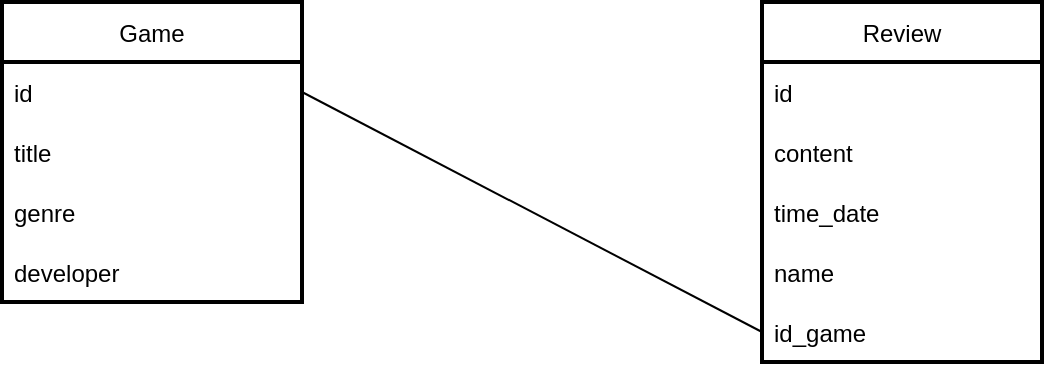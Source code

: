 <mxfile version="17.4.0" type="github">
  <diagram id="lfXGky_rXkB01Cy4zdHX" name="Page-1">
    <mxGraphModel dx="2062" dy="1146" grid="1" gridSize="10" guides="1" tooltips="1" connect="1" arrows="1" fold="1" page="1" pageScale="1" pageWidth="827" pageHeight="1169" math="0" shadow="0">
      <root>
        <mxCell id="0" />
        <mxCell id="1" parent="0" />
        <mxCell id="aDsH9KDq9VCeKQjCKYnM-30" value="Game" style="swimlane;fontStyle=0;childLayout=stackLayout;horizontal=1;startSize=30;horizontalStack=0;resizeParent=1;resizeParentMax=0;resizeLast=0;collapsible=1;marginBottom=0;strokeWidth=2;perimeterSpacing=0;" vertex="1" parent="1">
          <mxGeometry x="60" y="260" width="150" height="150" as="geometry" />
        </mxCell>
        <mxCell id="aDsH9KDq9VCeKQjCKYnM-31" value="id" style="text;strokeColor=none;fillColor=none;align=left;verticalAlign=middle;spacingLeft=4;spacingRight=4;overflow=hidden;points=[[0,0.5],[1,0.5]];portConstraint=eastwest;rotatable=0;" vertex="1" parent="aDsH9KDq9VCeKQjCKYnM-30">
          <mxGeometry y="30" width="150" height="30" as="geometry" />
        </mxCell>
        <mxCell id="aDsH9KDq9VCeKQjCKYnM-32" value="title" style="text;strokeColor=none;fillColor=none;align=left;verticalAlign=middle;spacingLeft=4;spacingRight=4;overflow=hidden;points=[[0,0.5],[1,0.5]];portConstraint=eastwest;rotatable=0;" vertex="1" parent="aDsH9KDq9VCeKQjCKYnM-30">
          <mxGeometry y="60" width="150" height="30" as="geometry" />
        </mxCell>
        <mxCell id="aDsH9KDq9VCeKQjCKYnM-33" value="genre" style="text;strokeColor=none;fillColor=none;align=left;verticalAlign=middle;spacingLeft=4;spacingRight=4;overflow=hidden;points=[[0,0.5],[1,0.5]];portConstraint=eastwest;rotatable=0;" vertex="1" parent="aDsH9KDq9VCeKQjCKYnM-30">
          <mxGeometry y="90" width="150" height="30" as="geometry" />
        </mxCell>
        <mxCell id="aDsH9KDq9VCeKQjCKYnM-41" value="developer" style="text;strokeColor=none;fillColor=none;align=left;verticalAlign=middle;spacingLeft=4;spacingRight=4;overflow=hidden;points=[[0,0.5],[1,0.5]];portConstraint=eastwest;rotatable=0;" vertex="1" parent="aDsH9KDq9VCeKQjCKYnM-30">
          <mxGeometry y="120" width="150" height="30" as="geometry" />
        </mxCell>
        <mxCell id="aDsH9KDq9VCeKQjCKYnM-34" value="Review" style="swimlane;fontStyle=0;childLayout=stackLayout;horizontal=1;startSize=30;horizontalStack=0;resizeParent=1;resizeParentMax=0;resizeLast=0;collapsible=1;marginBottom=0;strokeWidth=2;" vertex="1" parent="1">
          <mxGeometry x="440" y="260" width="140" height="180" as="geometry">
            <mxRectangle x="440" y="260" width="70" height="30" as="alternateBounds" />
          </mxGeometry>
        </mxCell>
        <mxCell id="aDsH9KDq9VCeKQjCKYnM-35" value="id" style="text;strokeColor=none;fillColor=none;align=left;verticalAlign=middle;spacingLeft=4;spacingRight=4;overflow=hidden;points=[[0,0.5],[1,0.5]];portConstraint=eastwest;rotatable=0;" vertex="1" parent="aDsH9KDq9VCeKQjCKYnM-34">
          <mxGeometry y="30" width="140" height="30" as="geometry" />
        </mxCell>
        <mxCell id="aDsH9KDq9VCeKQjCKYnM-36" value="content" style="text;strokeColor=none;fillColor=none;align=left;verticalAlign=middle;spacingLeft=4;spacingRight=4;overflow=hidden;points=[[0,0.5],[1,0.5]];portConstraint=eastwest;rotatable=0;" vertex="1" parent="aDsH9KDq9VCeKQjCKYnM-34">
          <mxGeometry y="60" width="140" height="30" as="geometry" />
        </mxCell>
        <mxCell id="aDsH9KDq9VCeKQjCKYnM-37" value="time_date" style="text;strokeColor=none;fillColor=none;align=left;verticalAlign=middle;spacingLeft=4;spacingRight=4;overflow=hidden;points=[[0,0.5],[1,0.5]];portConstraint=eastwest;rotatable=0;" vertex="1" parent="aDsH9KDq9VCeKQjCKYnM-34">
          <mxGeometry y="90" width="140" height="30" as="geometry" />
        </mxCell>
        <mxCell id="aDsH9KDq9VCeKQjCKYnM-39" value="name" style="text;strokeColor=none;fillColor=none;align=left;verticalAlign=middle;spacingLeft=4;spacingRight=4;overflow=hidden;points=[[0,0.5],[1,0.5]];portConstraint=eastwest;rotatable=0;" vertex="1" parent="aDsH9KDq9VCeKQjCKYnM-34">
          <mxGeometry y="120" width="140" height="30" as="geometry" />
        </mxCell>
        <mxCell id="aDsH9KDq9VCeKQjCKYnM-40" value="id_game" style="text;strokeColor=none;fillColor=none;align=left;verticalAlign=middle;spacingLeft=4;spacingRight=4;overflow=hidden;points=[[0,0.5],[1,0.5]];portConstraint=eastwest;rotatable=0;" vertex="1" parent="aDsH9KDq9VCeKQjCKYnM-34">
          <mxGeometry y="150" width="140" height="30" as="geometry" />
        </mxCell>
        <mxCell id="aDsH9KDq9VCeKQjCKYnM-43" value="" style="endArrow=none;html=1;rounded=0;exitX=1;exitY=0.5;exitDx=0;exitDy=0;entryX=0;entryY=0.5;entryDx=0;entryDy=0;" edge="1" parent="1" source="aDsH9KDq9VCeKQjCKYnM-31" target="aDsH9KDq9VCeKQjCKYnM-40">
          <mxGeometry width="50" height="50" relative="1" as="geometry">
            <mxPoint x="540" y="600" as="sourcePoint" />
            <mxPoint x="590" y="550" as="targetPoint" />
          </mxGeometry>
        </mxCell>
      </root>
    </mxGraphModel>
  </diagram>
</mxfile>

